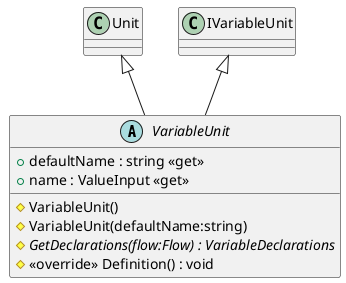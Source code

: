 @startuml
abstract class VariableUnit {
    # VariableUnit()
    # VariableUnit(defaultName:string)
    + defaultName : string <<get>>
    + name : ValueInput <<get>>
    # {abstract} GetDeclarations(flow:Flow) : VariableDeclarations
    # <<override>> Definition() : void
}
Unit <|-- VariableUnit
IVariableUnit <|-- VariableUnit
@enduml
